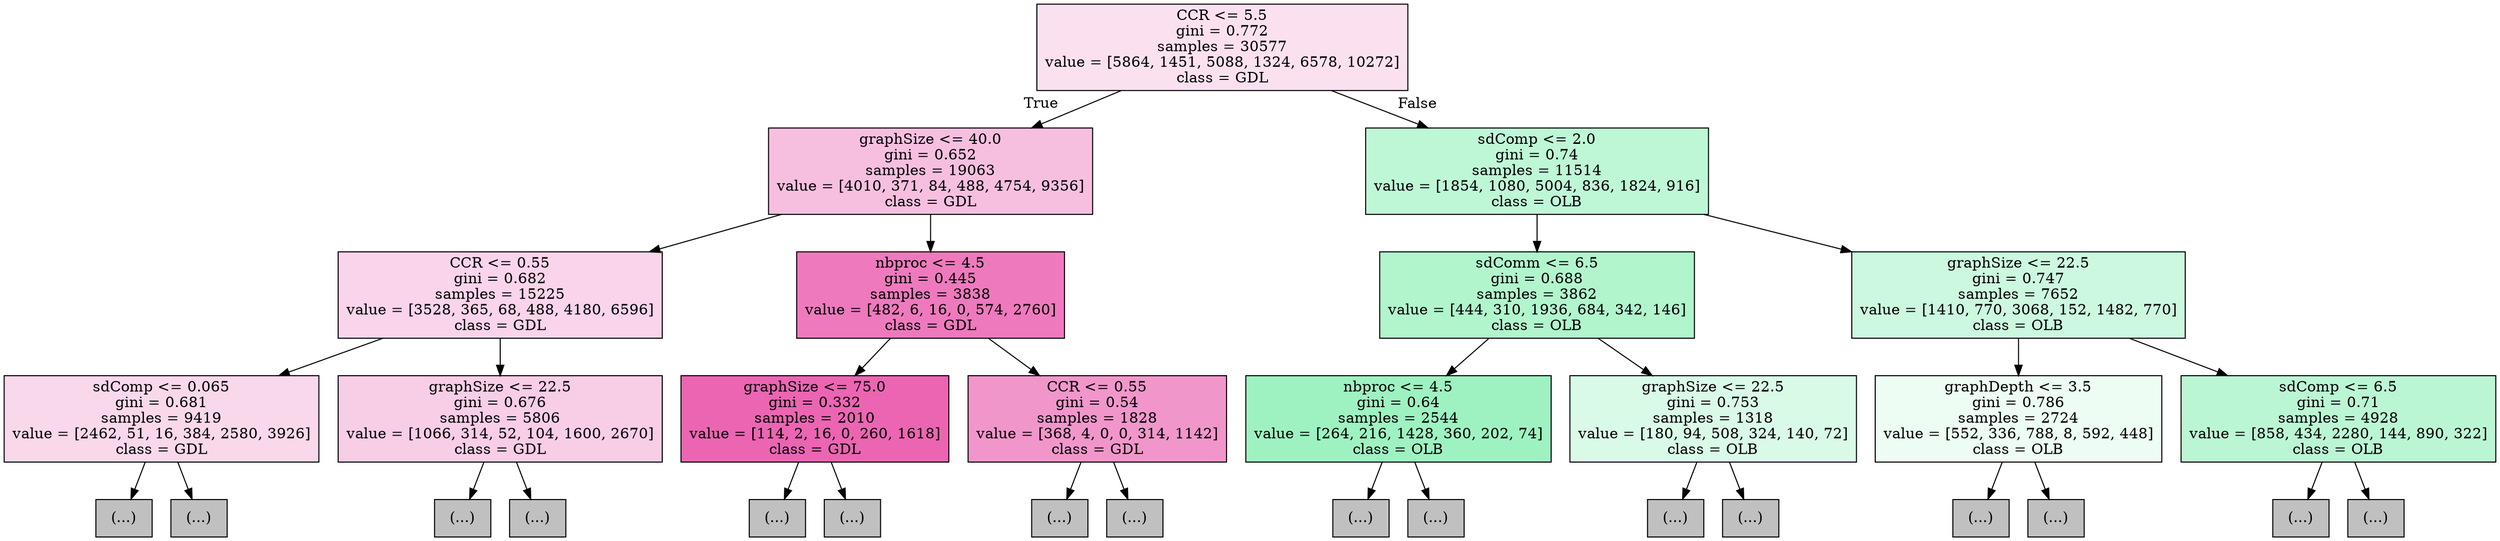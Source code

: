digraph Tree {
node [shape=box, style="filled", color="black"] ;
0 [label="CCR <= 5.5\ngini = 0.772\nsamples = 30577\nvalue = [5864, 1451, 5088, 1324, 6578, 10272]\nclass = GDL", fillcolor="#fbe1f0"] ;
1 [label="graphSize <= 40.0\ngini = 0.652\nsamples = 19063\nvalue = [4010, 371, 84, 488, 4754, 9356]\nclass = GDL", fillcolor="#f7bfdf"] ;
0 -> 1 [labeldistance=2.5, labelangle=45, headlabel="True"] ;
2 [label="CCR <= 0.55\ngini = 0.682\nsamples = 15225\nvalue = [3528, 365, 68, 488, 4180, 6596]\nclass = GDL", fillcolor="#f9d4ea"] ;
1 -> 2 ;
3 [label="sdComp <= 0.065\ngini = 0.681\nsamples = 9419\nvalue = [2462, 51, 16, 384, 2580, 3926]\nclass = GDL", fillcolor="#fad8ec"] ;
2 -> 3 ;
4 [label="(...)", fillcolor="#C0C0C0"] ;
3 -> 4 ;
93 [label="(...)", fillcolor="#C0C0C0"] ;
3 -> 93 ;
138 [label="graphSize <= 22.5\ngini = 0.676\nsamples = 5806\nvalue = [1066, 314, 52, 104, 1600, 2670]\nclass = GDL", fillcolor="#f8cde6"] ;
2 -> 138 ;
139 [label="(...)", fillcolor="#C0C0C0"] ;
138 -> 139 ;
210 [label="(...)", fillcolor="#C0C0C0"] ;
138 -> 210 ;
275 [label="nbproc <= 4.5\ngini = 0.445\nsamples = 3838\nvalue = [482, 6, 16, 0, 574, 2760]\nclass = GDL", fillcolor="#ee7abd"] ;
1 -> 275 ;
276 [label="graphSize <= 75.0\ngini = 0.332\nsamples = 2010\nvalue = [114, 2, 16, 0, 260, 1618]\nclass = GDL", fillcolor="#eb65b3"] ;
275 -> 276 ;
277 [label="(...)", fillcolor="#C0C0C0"] ;
276 -> 277 ;
342 [label="(...)", fillcolor="#C0C0C0"] ;
276 -> 342 ;
395 [label="CCR <= 0.55\ngini = 0.54\nsamples = 1828\nvalue = [368, 4, 0, 0, 314, 1142]\nclass = GDL", fillcolor="#f196cb"] ;
275 -> 395 ;
396 [label="(...)", fillcolor="#C0C0C0"] ;
395 -> 396 ;
461 [label="(...)", fillcolor="#C0C0C0"] ;
395 -> 461 ;
518 [label="sdComp <= 2.0\ngini = 0.74\nsamples = 11514\nvalue = [1854, 1080, 5004, 836, 1824, 916]\nclass = OLB", fillcolor="#bef7d6"] ;
0 -> 518 [labeldistance=2.5, labelangle=-45, headlabel="False"] ;
519 [label="sdComm <= 6.5\ngini = 0.688\nsamples = 3862\nvalue = [444, 310, 1936, 684, 342, 146]\nclass = OLB", fillcolor="#b1f5cd"] ;
518 -> 519 ;
520 [label="nbproc <= 4.5\ngini = 0.64\nsamples = 2544\nvalue = [264, 216, 1428, 360, 202, 74]\nclass = OLB", fillcolor="#9ef2c1"] ;
519 -> 520 ;
521 [label="(...)", fillcolor="#C0C0C0"] ;
520 -> 521 ;
552 [label="(...)", fillcolor="#C0C0C0"] ;
520 -> 552 ;
581 [label="graphSize <= 22.5\ngini = 0.753\nsamples = 1318\nvalue = [180, 94, 508, 324, 140, 72]\nclass = OLB", fillcolor="#dafae8"] ;
519 -> 581 ;
582 [label="(...)", fillcolor="#C0C0C0"] ;
581 -> 582 ;
589 [label="(...)", fillcolor="#C0C0C0"] ;
581 -> 589 ;
612 [label="graphSize <= 22.5\ngini = 0.747\nsamples = 7652\nvalue = [1410, 770, 3068, 152, 1482, 770]\nclass = OLB", fillcolor="#ccf8df"] ;
518 -> 612 ;
613 [label="graphDepth <= 3.5\ngini = 0.786\nsamples = 2724\nvalue = [552, 336, 788, 8, 592, 448]\nclass = OLB", fillcolor="#edfdf3"] ;
612 -> 613 ;
614 [label="(...)", fillcolor="#C0C0C0"] ;
613 -> 614 ;
635 [label="(...)", fillcolor="#C0C0C0"] ;
613 -> 635 ;
658 [label="sdComp <= 6.5\ngini = 0.71\nsamples = 4928\nvalue = [858, 434, 2280, 144, 890, 322]\nclass = OLB", fillcolor="#bbf6d4"] ;
612 -> 658 ;
659 [label="(...)", fillcolor="#C0C0C0"] ;
658 -> 659 ;
720 [label="(...)", fillcolor="#C0C0C0"] ;
658 -> 720 ;
}